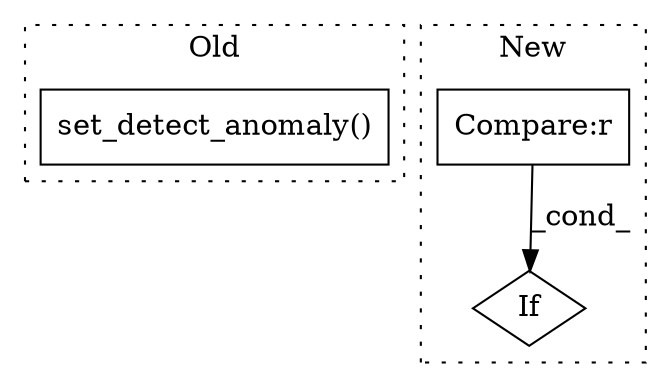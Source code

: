 digraph G {
subgraph cluster0 {
1 [label="set_detect_anomaly()" a="75" s="3243,3281" l="34,1" shape="box"];
label = "Old";
style="dotted";
}
subgraph cluster1 {
2 [label="If" a="96" s="2249" l="0" shape="diamond"];
3 [label="Compare:r" a="40" s="2249" l="22" shape="box"];
label = "New";
style="dotted";
}
3 -> 2 [label="_cond_"];
}